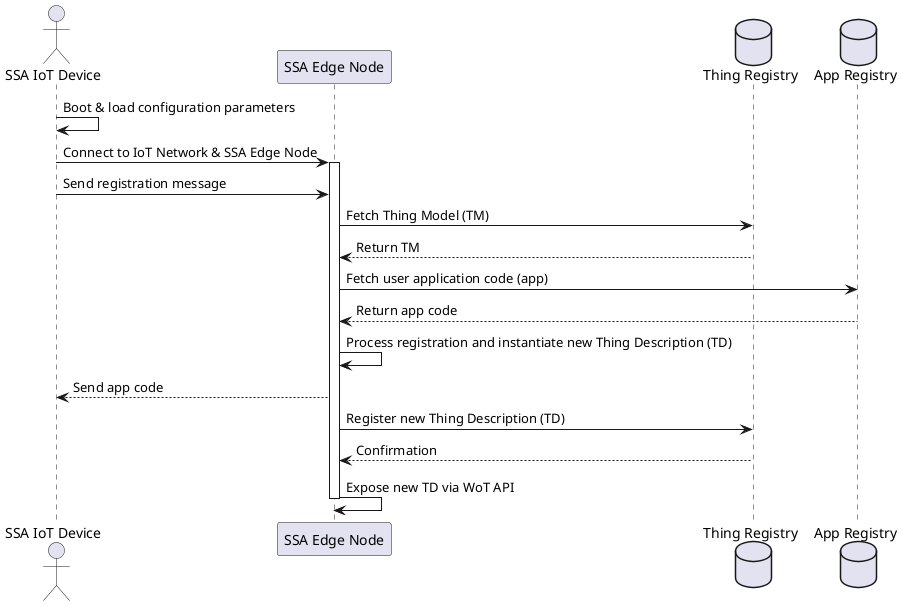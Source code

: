 @startuml
actor "SSA IoT Device" as Device
participant "SSA Edge Node" as Edge
database "Thing Registry" as ThingRegistry
database "App Registry" as AppRegistry

Device -> Device: Boot & load configuration parameters

Device -> Edge: Connect to IoT Network & SSA Edge Node
activate Edge
Device -> Edge: Send registration message

Edge -> ThingRegistry: Fetch Thing Model (TM)
ThingRegistry --> Edge: Return TM

Edge -> AppRegistry: Fetch user application code (app)
AppRegistry --> Edge: Return app code

Edge -> Edge: Process registration and instantiate new Thing Description (TD)
Edge --> Device: Send app code

Edge -> ThingRegistry: Register new Thing Description (TD)
ThingRegistry --> Edge: Confirmation

Edge -> Edge: Expose new TD via WoT API
deactivate Edge
@enduml

